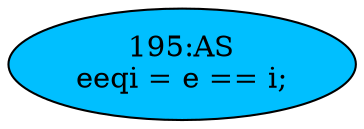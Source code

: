 strict digraph "" {
	node [label="\N"];
	"195:AS"	 [ast="<pyverilog.vparser.ast.Assign object at 0x7f14ceed8090>",
		def_var="['eeqi']",
		fillcolor=deepskyblue,
		label="195:AS
eeqi = e == i;",
		statements="[]",
		style=filled,
		typ=Assign,
		use_var="['e', 'i']"];
}
